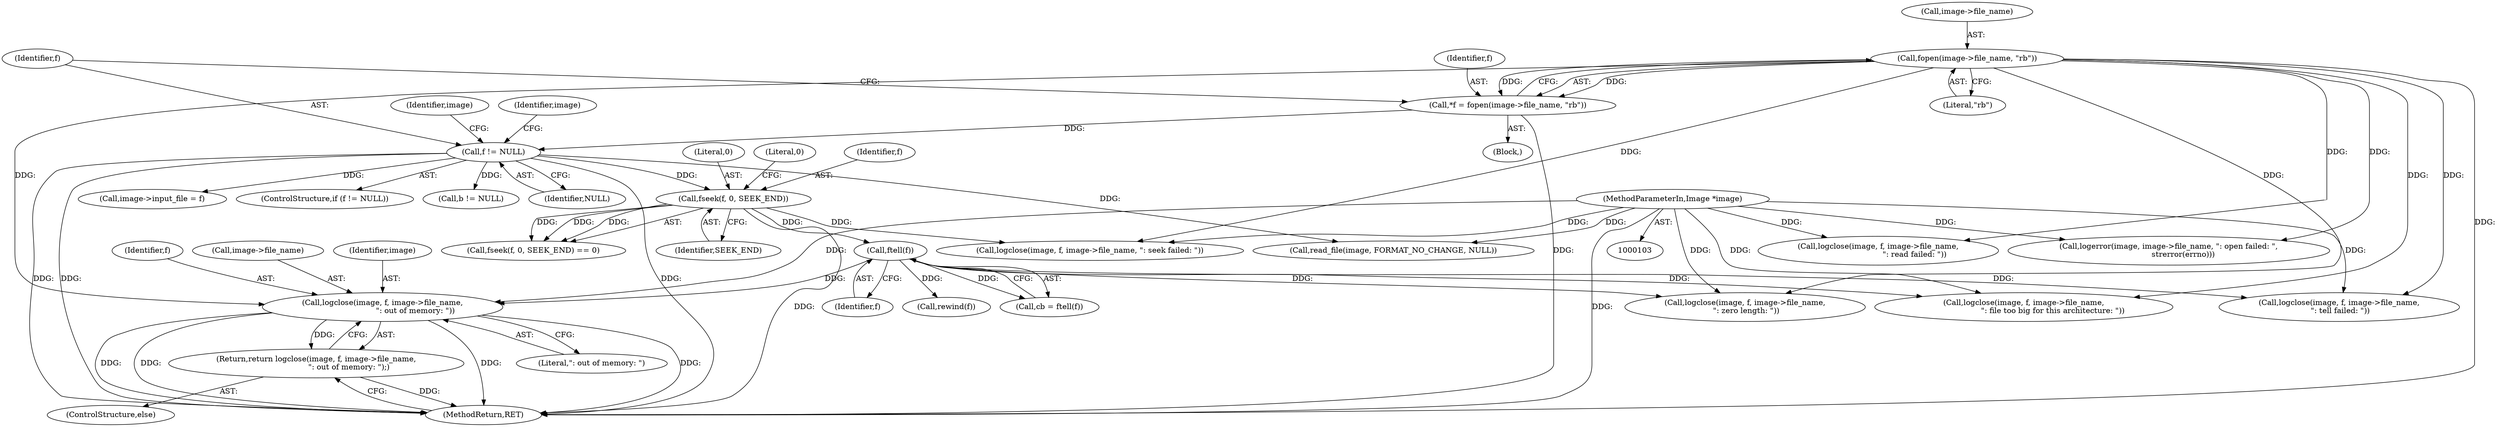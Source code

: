 digraph "0_Android_9d4853418ab2f754c2b63e091c29c5529b8b86ca_30@API" {
"1000229" [label="(Call,logclose(image, f, image->file_name,\n                           \": out of memory: \"))"];
"1000104" [label="(MethodParameterIn,Image *image)"];
"1000157" [label="(Call,ftell(f))"];
"1000148" [label="(Call,fseek(f, 0, SEEK_END))"];
"1000129" [label="(Call,f != NULL)"];
"1000121" [label="(Call,*f = fopen(image->file_name, \"rb\"))"];
"1000123" [label="(Call,fopen(image->file_name, \"rb\"))"];
"1000228" [label="(Return,return logclose(image, f, image->file_name,\n                           \": out of memory: \");)"];
"1000127" [label="(Literal,\"rb\")"];
"1000139" [label="(Call,image->input_file = f)"];
"1000122" [label="(Identifier,f)"];
"1000230" [label="(Identifier,image)"];
"1000231" [label="(Identifier,f)"];
"1000136" [label="(Identifier,image)"];
"1000151" [label="(Identifier,SEEK_END)"];
"1000124" [label="(Call,image->file_name)"];
"1000229" [label="(Call,logclose(image, f, image->file_name,\n                           \": out of memory: \"))"];
"1000158" [label="(Identifier,f)"];
"1000260" [label="(Call,logclose(image, f, image->file_name,\n \": tell failed: \"))"];
"1000123" [label="(Call,fopen(image->file_name, \"rb\"))"];
"1000157" [label="(Call,ftell(f))"];
"1000251" [label="(Call,logclose(image, f, image->file_name,\n \": zero length: \"))"];
"1000131" [label="(Identifier,NULL)"];
"1000152" [label="(Literal,0)"];
"1000232" [label="(Call,image->file_name)"];
"1000130" [label="(Identifier,f)"];
"1000128" [label="(ControlStructure,if (f != NULL))"];
"1000269" [label="(Call,logclose(image, f, image->file_name, \": seek failed: \"))"];
"1000228" [label="(Return,return logclose(image, f, image->file_name,\n                           \": out of memory: \");)"];
"1000104" [label="(MethodParameterIn,Image *image)"];
"1000278" [label="(Call,logerror(image, image->file_name, \": open failed: \",\n            strerror(errno)))"];
"1000287" [label="(Call,read_file(image, FORMAT_NO_CHANGE, NULL))"];
"1000149" [label="(Identifier,f)"];
"1000190" [label="(Call,rewind(f))"];
"1000148" [label="(Call,fseek(f, 0, SEEK_END))"];
"1000235" [label="(Literal,\": out of memory: \")"];
"1000279" [label="(Identifier,image)"];
"1000119" [label="(Block,)"];
"1000150" [label="(Literal,0)"];
"1000129" [label="(Call,f != NULL)"];
"1000227" [label="(ControlStructure,else)"];
"1000147" [label="(Call,fseek(f, 0, SEEK_END) == 0)"];
"1000220" [label="(Call,logclose(image, f, image->file_name,\n                              \": read failed: \"))"];
"1000238" [label="(Call,logclose(image, f, image->file_name,\n                        \": file too big for this architecture: \"))"];
"1000155" [label="(Call,cb = ftell(f))"];
"1000291" [label="(MethodReturn,RET)"];
"1000121" [label="(Call,*f = fopen(image->file_name, \"rb\"))"];
"1000186" [label="(Call,b != NULL)"];
"1000229" -> "1000228"  [label="AST: "];
"1000229" -> "1000235"  [label="CFG: "];
"1000230" -> "1000229"  [label="AST: "];
"1000231" -> "1000229"  [label="AST: "];
"1000232" -> "1000229"  [label="AST: "];
"1000235" -> "1000229"  [label="AST: "];
"1000228" -> "1000229"  [label="CFG: "];
"1000229" -> "1000291"  [label="DDG: "];
"1000229" -> "1000291"  [label="DDG: "];
"1000229" -> "1000291"  [label="DDG: "];
"1000229" -> "1000291"  [label="DDG: "];
"1000229" -> "1000228"  [label="DDG: "];
"1000104" -> "1000229"  [label="DDG: "];
"1000157" -> "1000229"  [label="DDG: "];
"1000123" -> "1000229"  [label="DDG: "];
"1000104" -> "1000103"  [label="AST: "];
"1000104" -> "1000291"  [label="DDG: "];
"1000104" -> "1000220"  [label="DDG: "];
"1000104" -> "1000238"  [label="DDG: "];
"1000104" -> "1000251"  [label="DDG: "];
"1000104" -> "1000260"  [label="DDG: "];
"1000104" -> "1000269"  [label="DDG: "];
"1000104" -> "1000278"  [label="DDG: "];
"1000104" -> "1000287"  [label="DDG: "];
"1000157" -> "1000155"  [label="AST: "];
"1000157" -> "1000158"  [label="CFG: "];
"1000158" -> "1000157"  [label="AST: "];
"1000155" -> "1000157"  [label="CFG: "];
"1000157" -> "1000155"  [label="DDG: "];
"1000148" -> "1000157"  [label="DDG: "];
"1000157" -> "1000190"  [label="DDG: "];
"1000157" -> "1000238"  [label="DDG: "];
"1000157" -> "1000251"  [label="DDG: "];
"1000157" -> "1000260"  [label="DDG: "];
"1000148" -> "1000147"  [label="AST: "];
"1000148" -> "1000151"  [label="CFG: "];
"1000149" -> "1000148"  [label="AST: "];
"1000150" -> "1000148"  [label="AST: "];
"1000151" -> "1000148"  [label="AST: "];
"1000152" -> "1000148"  [label="CFG: "];
"1000148" -> "1000291"  [label="DDG: "];
"1000148" -> "1000147"  [label="DDG: "];
"1000148" -> "1000147"  [label="DDG: "];
"1000148" -> "1000147"  [label="DDG: "];
"1000129" -> "1000148"  [label="DDG: "];
"1000148" -> "1000269"  [label="DDG: "];
"1000129" -> "1000128"  [label="AST: "];
"1000129" -> "1000131"  [label="CFG: "];
"1000130" -> "1000129"  [label="AST: "];
"1000131" -> "1000129"  [label="AST: "];
"1000136" -> "1000129"  [label="CFG: "];
"1000279" -> "1000129"  [label="CFG: "];
"1000129" -> "1000291"  [label="DDG: "];
"1000129" -> "1000291"  [label="DDG: "];
"1000129" -> "1000291"  [label="DDG: "];
"1000121" -> "1000129"  [label="DDG: "];
"1000129" -> "1000139"  [label="DDG: "];
"1000129" -> "1000186"  [label="DDG: "];
"1000129" -> "1000287"  [label="DDG: "];
"1000121" -> "1000119"  [label="AST: "];
"1000121" -> "1000123"  [label="CFG: "];
"1000122" -> "1000121"  [label="AST: "];
"1000123" -> "1000121"  [label="AST: "];
"1000130" -> "1000121"  [label="CFG: "];
"1000121" -> "1000291"  [label="DDG: "];
"1000123" -> "1000121"  [label="DDG: "];
"1000123" -> "1000121"  [label="DDG: "];
"1000123" -> "1000127"  [label="CFG: "];
"1000124" -> "1000123"  [label="AST: "];
"1000127" -> "1000123"  [label="AST: "];
"1000123" -> "1000291"  [label="DDG: "];
"1000123" -> "1000220"  [label="DDG: "];
"1000123" -> "1000238"  [label="DDG: "];
"1000123" -> "1000251"  [label="DDG: "];
"1000123" -> "1000260"  [label="DDG: "];
"1000123" -> "1000269"  [label="DDG: "];
"1000123" -> "1000278"  [label="DDG: "];
"1000228" -> "1000227"  [label="AST: "];
"1000291" -> "1000228"  [label="CFG: "];
"1000228" -> "1000291"  [label="DDG: "];
}
